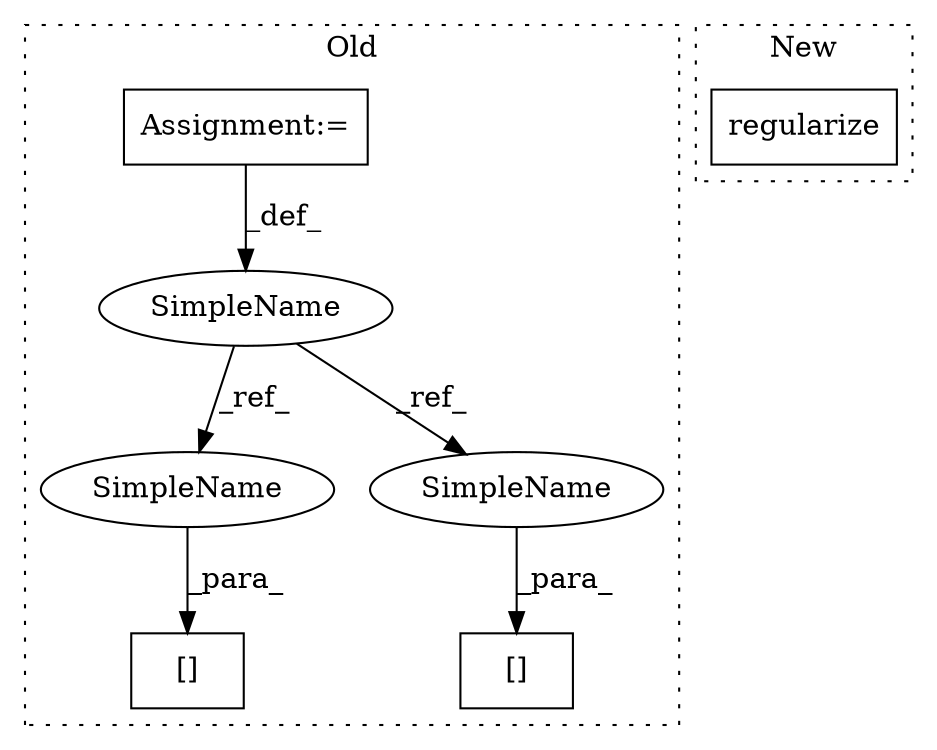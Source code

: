 digraph G {
subgraph cluster0 {
1 [label="[]" a="2" s="7193,7214" l="12,1" shape="box"];
3 [label="SimpleName" a="42" s="6814" l="9" shape="ellipse"];
4 [label="[]" a="2" s="7084,7120" l="27,1" shape="box"];
5 [label="Assignment:=" a="7" s="6823" l="1" shape="box"];
6 [label="SimpleName" a="42" s="7111" l="9" shape="ellipse"];
7 [label="SimpleName" a="42" s="7205" l="9" shape="ellipse"];
label = "Old";
style="dotted";
}
subgraph cluster1 {
2 [label="regularize" a="32" s="7352,7381" l="11,1" shape="box"];
label = "New";
style="dotted";
}
3 -> 6 [label="_ref_"];
3 -> 7 [label="_ref_"];
5 -> 3 [label="_def_"];
6 -> 4 [label="_para_"];
7 -> 1 [label="_para_"];
}